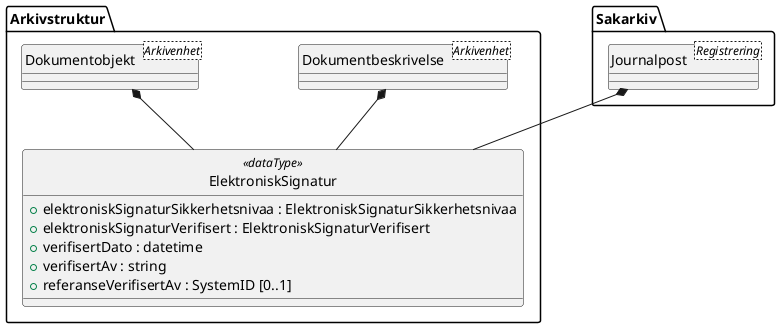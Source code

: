 @startuml
skinparam nodesep 100
hide circle
class Arkivstruktur.ElektroniskSignatur <<dataType>> {
  +elektroniskSignaturSikkerhetsnivaa : ElektroniskSignaturSikkerhetsnivaa
  +elektroniskSignaturVerifisert : ElektroniskSignaturVerifisert
  +verifisertDato : datetime
  +verifisertAv : string
  +referanseVerifisertAv : SystemID [0..1]
}
class Arkivstruktur.Dokumentbeskrivelse <Arkivenhet> {
}
Arkivstruktur.Dokumentbeskrivelse *-- Arkivstruktur.ElektroniskSignatur
class Arkivstruktur.Dokumentobjekt <Arkivenhet> {
}
Arkivstruktur.Dokumentobjekt *-- Arkivstruktur.ElektroniskSignatur
class Sakarkiv.Journalpost <Registrering> {
}
Sakarkiv.Journalpost *-- Arkivstruktur.ElektroniskSignatur
@enduml
